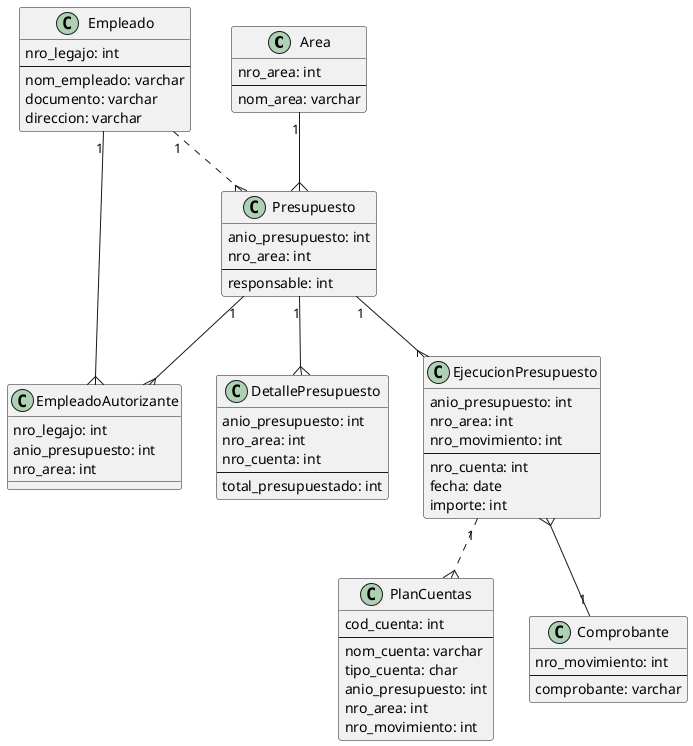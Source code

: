 ' SISTEMAS DE BASES DE DATOS – INGENIERÍA INFORMÁTICA 
 
' DISEÑO DE BASES DE DATOS RELACIONALES 
 
 
' Ejercicio N° 18: Construir el modelo de datos lógico y el modelo físico para el siguiente 
' problema: 
 
' Se requiere diseñar un modelo de bases de datos relacionales para satisfacer los 
' requerimientos de información acerca de los presupuestos de diferentes áreas de una 
' empresa. 
 
' La información que se deberá registrar será la siguiente: 
 
' − Áreas de la empresa: identificadas con un número. Se deberá registrar su nombre. 
 
' − Empleados: Identificados por un nro. de legajo. Registrar además, nombre, 
' documento y dirección 
 
' − Plan de cuentas: Se registrará información acerca de las cuentas que se utilizarán en 
' los presupuestos (similar a un sistema contable). Las cuentas se identifican por un 
' código, se registrará además su nombre, si es de ingreso o de egreso y el área que la 
' utilizará. 
 
' − Presupuestos: Los presupuestos serán anuales y se requerirá información acerca del 
' año al que corresponde, área y responsable del mismo. También se registrará la lista 
' de empleados que pueden autorizar gastos sobre dicho presupuesto. 
 
' − Detalle de presupuestos: Presupuesto, cuenta, total presupuestado 
 
' − Ejecución de presupuestos: Se registrarán todos los movimientos (ingresos o 
' egresos) para cada cuenta de cada presupuesto. Se requiere: presupuesto, área, 
' cuenta, fecha, importe, comprobante, nro. movimento (único por comprobante). 
 
'  Regla 1: No se pueden registrar gastos que superen el presupuesto asignado
'  Descripción: Antes de insertar un gasto en la tabla Ejecucion_Presupuestos, se debe verificar que el importe total gastado en esa cuenta no supere el total presupuestado en Detalle_Presupuestos.

' Trigger:

' Se ejecuta antes de insertar o actualizar un gasto.
' Si el nuevo gasto supera el límite, se cancela la operación.
' Regla 2: Si se elimina un presupuesto, sus detalles y ejecución deben eliminarse también
'  Descripción: Si un presupuesto es eliminado de la tabla Presupuestos, se deben eliminar automáticamente los registros en Detalle_Presupuestos y Ejecucion_Presupuestos asociados a él.

' Trigger:

' Se ejecuta después de eliminar un presupuesto.
' Borra los detalles y la ejecución del presupuesto eliminado.








@startuml

class Area {
    nro_area: int
    --
    nom_area: varchar
}

class Empleado {
    nro_legajo: int
    --
    nom_empleado: varchar
    documento: varchar
    direccion: varchar
}


class Presupuesto {
    anio_presupuesto: int
    nro_area: int
    --
    responsable: int
}


class EmpleadoAutorizante {
    nro_legajo: int
    anio_presupuesto: int
    nro_area: int
}



class DetallePresupuesto {
    anio_presupuesto: int
    nro_area: int
    nro_cuenta: int
    --
    total_presupuestado: int
}


class EjecucionPresupuesto {
    anio_presupuesto: int
    nro_area: int
    nro_movimiento: int
    --
    nro_cuenta: int
    fecha: date
    importe: int
}

class PlanCuentas {
    cod_cuenta: int
    --
    nom_cuenta: varchar
    tipo_cuenta: char
    anio_presupuesto: int
    nro_area: int
    nro_movimiento: int
}


class Comprobante {
    nro_movimiento: int
    --
    comprobante: varchar
}

'relationships

 Presupuesto "1"--{ EjecucionPresupuesto
 EjecucionPresupuesto }--"1" Comprobante
 Presupuesto "1"--{ DetallePresupuesto
 Presupuesto "1"--{ EmpleadoAutorizante
 Empleado "1"--{ EmpleadoAutorizante
 Area "1"--{ Presupuesto
 EjecucionPresupuesto "1"..{ PlanCuentas
 Empleado "1" ..{Presupuesto



 @enduml